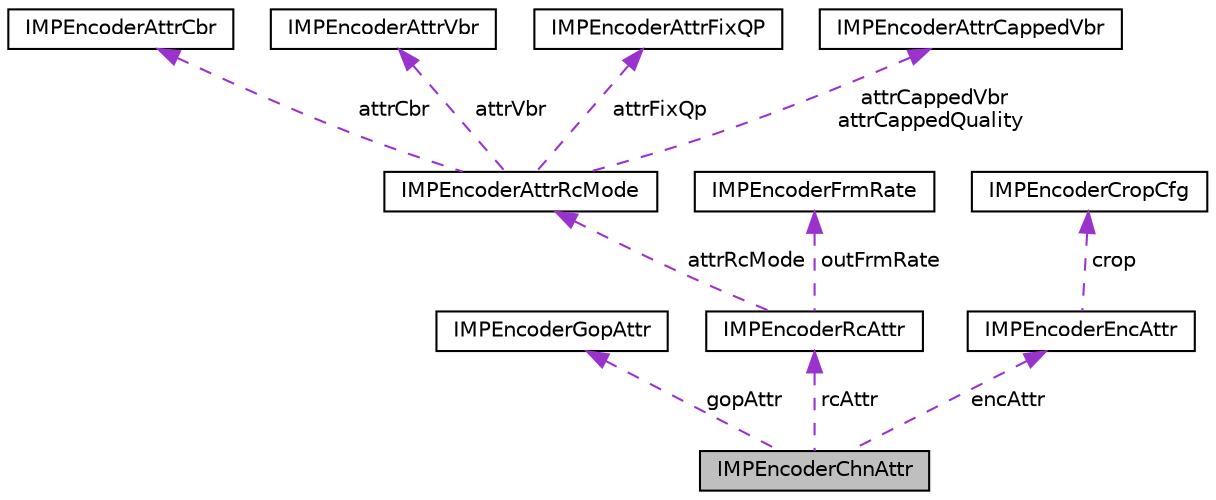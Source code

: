 digraph "IMPEncoderChnAttr"
{
 // LATEX_PDF_SIZE
  edge [fontname="Helvetica",fontsize="10",labelfontname="Helvetica",labelfontsize="10"];
  node [fontname="Helvetica",fontsize="10",shape=record];
  Node1 [label="IMPEncoderChnAttr",height=0.2,width=0.4,color="black", fillcolor="grey75", style="filled", fontcolor="black",tooltip="定义编码Channel属性结构体"];
  Node2 -> Node1 [dir="back",color="darkorchid3",fontsize="10",style="dashed",label=" gopAttr" ,fontname="Helvetica"];
  Node2 [label="IMPEncoderGopAttr",height=0.2,width=0.4,color="black", fillcolor="white", style="filled",URL="$struct_i_m_p_encoder_gop_attr.html",tooltip=" "];
  Node3 -> Node1 [dir="back",color="darkorchid3",fontsize="10",style="dashed",label=" rcAttr" ,fontname="Helvetica"];
  Node3 [label="IMPEncoderRcAttr",height=0.2,width=0.4,color="black", fillcolor="white", style="filled",URL="$struct_i_m_p_encoder_rc_attr.html",tooltip=" "];
  Node4 -> Node3 [dir="back",color="darkorchid3",fontsize="10",style="dashed",label=" attrRcMode" ,fontname="Helvetica"];
  Node4 [label="IMPEncoderAttrRcMode",height=0.2,width=0.4,color="black", fillcolor="white", style="filled",URL="$struct_i_m_p_encoder_attr_rc_mode.html",tooltip=" "];
  Node5 -> Node4 [dir="back",color="darkorchid3",fontsize="10",style="dashed",label=" attrCbr" ,fontname="Helvetica"];
  Node5 [label="IMPEncoderAttrCbr",height=0.2,width=0.4,color="black", fillcolor="white", style="filled",URL="$struct_i_m_p_encoder_attr_cbr.html",tooltip=" "];
  Node6 -> Node4 [dir="back",color="darkorchid3",fontsize="10",style="dashed",label=" attrVbr" ,fontname="Helvetica"];
  Node6 [label="IMPEncoderAttrVbr",height=0.2,width=0.4,color="black", fillcolor="white", style="filled",URL="$struct_i_m_p_encoder_attr_vbr.html",tooltip=" "];
  Node7 -> Node4 [dir="back",color="darkorchid3",fontsize="10",style="dashed",label=" attrFixQp" ,fontname="Helvetica"];
  Node7 [label="IMPEncoderAttrFixQP",height=0.2,width=0.4,color="black", fillcolor="white", style="filled",URL="$struct_i_m_p_encoder_attr_fix_q_p.html",tooltip=" "];
  Node8 -> Node4 [dir="back",color="darkorchid3",fontsize="10",style="dashed",label=" attrCappedVbr\nattrCappedQuality" ,fontname="Helvetica"];
  Node8 [label="IMPEncoderAttrCappedVbr",height=0.2,width=0.4,color="black", fillcolor="white", style="filled",URL="$struct_i_m_p_encoder_attr_capped_vbr.html",tooltip=" "];
  Node9 -> Node3 [dir="back",color="darkorchid3",fontsize="10",style="dashed",label=" outFrmRate" ,fontname="Helvetica"];
  Node9 [label="IMPEncoderFrmRate",height=0.2,width=0.4,color="black", fillcolor="white", style="filled",URL="$struct_i_m_p_encoder_frm_rate.html",tooltip="定义编码channel帧率结构体,frmRateNum和frmRateDen经过最大公约数整除后两者之间的最小公倍数不能超过64，最好在设置之前就被最大公约数整除"];
  Node10 -> Node1 [dir="back",color="darkorchid3",fontsize="10",style="dashed",label=" encAttr" ,fontname="Helvetica"];
  Node10 [label="IMPEncoderEncAttr",height=0.2,width=0.4,color="black", fillcolor="white", style="filled",URL="$struct_i_m_p_encoder_enc_attr.html",tooltip="定义编码器属性结构体"];
  Node11 -> Node10 [dir="back",color="darkorchid3",fontsize="10",style="dashed",label=" crop" ,fontname="Helvetica"];
  Node11 [label="IMPEncoderCropCfg",height=0.2,width=0.4,color="black", fillcolor="white", style="filled",URL="$struct_i_m_p_encoder_crop_cfg.html",tooltip="定义编码器裁剪属性，针对输入编码器的图像先做裁剪，与编码通道的尺寸进行比较再做缩放"];
}
